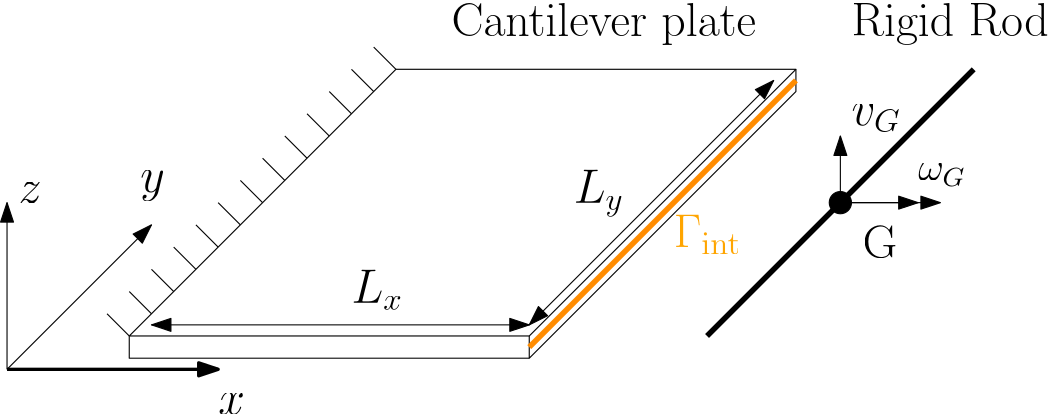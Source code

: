 <?xml version="1.0"?>
<!DOCTYPE ipe SYSTEM "ipe.dtd">
<ipe version="70206" creator="Ipe 7.2.9">
<info created="D:20191209194241" modified="D:20191209200011"/>
<preamble>\usepackage{amsmath,amssymb,amsthm}</preamble>
<ipestyle name="basic">
<symbol name="arrow/arc(spx)">
<path stroke="sym-stroke" fill="sym-stroke" pen="sym-pen">
0 0 m
-1 0.333 l
-1 -0.333 l
h
</path>
</symbol>
<symbol name="arrow/farc(spx)">
<path stroke="sym-stroke" fill="white" pen="sym-pen">
0 0 m
-1 0.333 l
-1 -0.333 l
h
</path>
</symbol>
<symbol name="arrow/ptarc(spx)">
<path stroke="sym-stroke" fill="sym-stroke" pen="sym-pen">
0 0 m
-1 0.333 l
-0.8 0 l
-1 -0.333 l
h
</path>
</symbol>
<symbol name="arrow/fptarc(spx)">
<path stroke="sym-stroke" fill="white" pen="sym-pen">
0 0 m
-1 0.333 l
-0.8 0 l
-1 -0.333 l
h
</path>
</symbol>
<symbol name="mark/circle(sx)" transformations="translations">
<path fill="sym-stroke">
0.6 0 0 0.6 0 0 e
0.4 0 0 0.4 0 0 e
</path>
</symbol>
<symbol name="mark/disk(sx)" transformations="translations">
<path fill="sym-stroke">
0.6 0 0 0.6 0 0 e
</path>
</symbol>
<symbol name="mark/fdisk(sfx)" transformations="translations">
<group>
<path fill="sym-fill">
0.5 0 0 0.5 0 0 e
</path>
<path fill="sym-stroke" fillrule="eofill">
0.6 0 0 0.6 0 0 e
0.4 0 0 0.4 0 0 e
</path>
</group>
</symbol>
<symbol name="mark/box(sx)" transformations="translations">
<path fill="sym-stroke" fillrule="eofill">
-0.6 -0.6 m
0.6 -0.6 l
0.6 0.6 l
-0.6 0.6 l
h
-0.4 -0.4 m
0.4 -0.4 l
0.4 0.4 l
-0.4 0.4 l
h
</path>
</symbol>
<symbol name="mark/square(sx)" transformations="translations">
<path fill="sym-stroke">
-0.6 -0.6 m
0.6 -0.6 l
0.6 0.6 l
-0.6 0.6 l
h
</path>
</symbol>
<symbol name="mark/fsquare(sfx)" transformations="translations">
<group>
<path fill="sym-fill">
-0.5 -0.5 m
0.5 -0.5 l
0.5 0.5 l
-0.5 0.5 l
h
</path>
<path fill="sym-stroke" fillrule="eofill">
-0.6 -0.6 m
0.6 -0.6 l
0.6 0.6 l
-0.6 0.6 l
h
-0.4 -0.4 m
0.4 -0.4 l
0.4 0.4 l
-0.4 0.4 l
h
</path>
</group>
</symbol>
<symbol name="mark/cross(sx)" transformations="translations">
<group>
<path fill="sym-stroke">
-0.43 -0.57 m
0.57 0.43 l
0.43 0.57 l
-0.57 -0.43 l
h
</path>
<path fill="sym-stroke">
-0.43 0.57 m
0.57 -0.43 l
0.43 -0.57 l
-0.57 0.43 l
h
</path>
</group>
</symbol>
<symbol name="arrow/fnormal(spx)">
<path stroke="sym-stroke" fill="white" pen="sym-pen">
0 0 m
-1 0.333 l
-1 -0.333 l
h
</path>
</symbol>
<symbol name="arrow/pointed(spx)">
<path stroke="sym-stroke" fill="sym-stroke" pen="sym-pen">
0 0 m
-1 0.333 l
-0.8 0 l
-1 -0.333 l
h
</path>
</symbol>
<symbol name="arrow/fpointed(spx)">
<path stroke="sym-stroke" fill="white" pen="sym-pen">
0 0 m
-1 0.333 l
-0.8 0 l
-1 -0.333 l
h
</path>
</symbol>
<symbol name="arrow/linear(spx)">
<path stroke="sym-stroke" pen="sym-pen">
-1 0.333 m
0 0 l
-1 -0.333 l
</path>
</symbol>
<symbol name="arrow/fdouble(spx)">
<path stroke="sym-stroke" fill="white" pen="sym-pen">
0 0 m
-1 0.333 l
-1 -0.333 l
h
-1 0 m
-2 0.333 l
-2 -0.333 l
h
</path>
</symbol>
<symbol name="arrow/double(spx)">
<path stroke="sym-stroke" fill="sym-stroke" pen="sym-pen">
0 0 m
-1 0.333 l
-1 -0.333 l
h
-1 0 m
-2 0.333 l
-2 -0.333 l
h
</path>
</symbol>
<pen name="heavier" value="0.8"/>
<pen name="fat" value="1.2"/>
<pen name="ultrafat" value="2"/>
<symbolsize name="large" value="5"/>
<symbolsize name="small" value="2"/>
<symbolsize name="tiny" value="1.1"/>
<arrowsize name="large" value="10"/>
<arrowsize name="small" value="5"/>
<arrowsize name="tiny" value="3"/>
<color name="red" value="1 0 0"/>
<color name="green" value="0 1 0"/>
<color name="blue" value="0 0 1"/>
<color name="yellow" value="1 1 0"/>
<color name="orange" value="1 0.647 0"/>
<color name="gold" value="1 0.843 0"/>
<color name="purple" value="0.627 0.125 0.941"/>
<color name="gray" value="0.745"/>
<color name="brown" value="0.647 0.165 0.165"/>
<color name="navy" value="0 0 0.502"/>
<color name="pink" value="1 0.753 0.796"/>
<color name="seagreen" value="0.18 0.545 0.341"/>
<color name="turquoise" value="0.251 0.878 0.816"/>
<color name="violet" value="0.933 0.51 0.933"/>
<color name="darkblue" value="0 0 0.545"/>
<color name="darkcyan" value="0 0.545 0.545"/>
<color name="darkgray" value="0.663"/>
<color name="darkgreen" value="0 0.392 0"/>
<color name="darkmagenta" value="0.545 0 0.545"/>
<color name="darkorange" value="1 0.549 0"/>
<color name="darkred" value="0.545 0 0"/>
<color name="lightblue" value="0.678 0.847 0.902"/>
<color name="lightcyan" value="0.878 1 1"/>
<color name="lightgray" value="0.827"/>
<color name="lightgreen" value="0.565 0.933 0.565"/>
<color name="lightyellow" value="1 1 0.878"/>
<dashstyle name="dashed" value="[4] 0"/>
<dashstyle name="dotted" value="[1 3] 0"/>
<dashstyle name="dash dotted" value="[4 2 1 2] 0"/>
<dashstyle name="dash dot dotted" value="[4 2 1 2 1 2] 0"/>
<textsize name="large" value="\large"/>
<textsize name="Large" value="\Large"/>
<textsize name="LARGE" value="\LARGE"/>
<textsize name="huge" value="\huge"/>
<textsize name="Huge" value="\Huge"/>
<textsize name="small" value="\small"/>
<textsize name="footnote" value="\footnotesize"/>
<textsize name="tiny" value="\tiny"/>
<textstyle name="center" begin="\begin{center}" end="\end{center}"/>
<textstyle name="itemize" begin="\begin{itemize}" end="\end{itemize}"/>
<textstyle name="item" begin="\begin{itemize}\item{}" end="\end{itemize}"/>
<gridsize name="4 pts" value="4"/>
<gridsize name="8 pts (~3 mm)" value="8"/>
<gridsize name="16 pts (~6 mm)" value="16"/>
<gridsize name="32 pts (~12 mm)" value="32"/>
<gridsize name="10 pts (~3.5 mm)" value="10"/>
<gridsize name="20 pts (~7 mm)" value="20"/>
<gridsize name="14 pts (~5 mm)" value="14"/>
<gridsize name="28 pts (~10 mm)" value="28"/>
<gridsize name="56 pts (~20 mm)" value="56"/>
<anglesize name="90 deg" value="90"/>
<anglesize name="60 deg" value="60"/>
<anglesize name="45 deg" value="45"/>
<anglesize name="30 deg" value="30"/>
<anglesize name="22.5 deg" value="22.5"/>
<opacity name="10%" value="0.1"/>
<opacity name="30%" value="0.3"/>
<opacity name="50%" value="0.5"/>
<opacity name="75%" value="0.75"/>
<tiling name="falling" angle="-60" step="4" width="1"/>
<tiling name="rising" angle="30" step="4" width="1"/>
</ipestyle>
<page>
<layer name="alpha"/>
<view layers="alpha" active="alpha"/>
<path layer="alpha" stroke="black">
48 464 m
144 560 l
288 560 l
192 464 l
48 464 l
</path>
<path stroke="black">
48 464 m
40 472 l
40 472 l
</path>
<path stroke="black">
56 472 m
48 480 l
</path>
<path stroke="black">
64 480 m
56 488 l
</path>
<path stroke="black">
72 488 m
64 496 l
</path>
<path stroke="black">
80 496 m
72 504 l
</path>
<path stroke="black">
88 504 m
80 512 l
</path>
<path stroke="black">
96 512 m
88 520 l
</path>
<path stroke="black">
104 520 m
96 528 l
</path>
<path stroke="black">
112 528 m
104 536 l
</path>
<path stroke="black">
120 536 m
112 544 l
</path>
<path stroke="black">
128 544 m
120 552 l
</path>
<path stroke="black">
136 552 m
128 560 l
</path>
<path stroke="black">
144 560 m
136 568 l
</path>
<path matrix="1 0 0 1 -80 0" stroke="black" pen="ultrafat">
336 464 m
432 560 l
</path>
<path stroke="black" pen="fat" arrow="normal/normal">
4 452 m
80 452 l
</path>
<path stroke="black" arrow="normal/normal">
4 452 m
56 504 l
</path>
<text matrix="1 0 0 1 -4 8" transformations="translations" pos="84 428" stroke="black" type="label" width="9.579" height="7.412" depth="0" valign="baseline" size="LARGE" style="math">x</text>
<text matrix="1 0 0 1 -36 -4" transformations="translations" pos="200 576" stroke="black" type="label" width="109.686" height="11.954" depth="3.35" valign="baseline" size="LARGE">Cantilever plate</text>
<path stroke="black" fill="black">
4 0 0 4 304 512 e
</path>
<text matrix="1 0 0 1 4 -12" transformations="translations" pos="308 504" stroke="black" type="label" width="12.503" height="11.761" depth="0" valign="baseline" size="LARGE">G</text>
<path stroke="black" arrow="normal/normal">
304 512 m
304 536 l
</path>
<text matrix="1 0 0 1 -4 -4" transformations="translations" pos="312 544" stroke="black" type="label" width="17.881" height="7.415" depth="2.58" valign="baseline" size="LARGE" style="math">v_G</text>
<path stroke="black" arrow="normal/normal">
304 512 m
332 512 l
</path>
<path stroke="black" arrow="normal/normal">
304 512 m
340 512 l
</path>
<text matrix="1 0 0 1 -28 8" transformations="translations" pos="360 512" stroke="black" type="label" width="17.078" height="6.179" depth="2.15" valign="baseline" size="Large" style="math">\omega_G</text>
<text matrix="1 0 0 1 -32 0" transformations="translations" pos="340 572" stroke="black" type="label" width="71.051" height="11.954" depth="3.35" valign="baseline" size="LARGE">Rigid Rod</text>
<text transformations="translations" pos="52 516" stroke="black" type="label" width="8.837" height="7.41" depth="3.35" valign="baseline" size="LARGE" style="math">y</text>
<path stroke="black" arrow="normal/normal">
4 452 m
4 512 l
</path>
<text matrix="1 0 0 1 -8 0" transformations="translations" pos="16 512" stroke="black" type="label" width="8.598" height="7.412" depth="0" valign="baseline" size="LARGE" style="math">z</text>
<path stroke="black" arrow="normal/normal" rarrow="normal/normal">
56 468 m
192 468 l
</path>
<path stroke="black" arrow="normal/normal" rarrow="normal/normal">
192 468 m
280 556 l
</path>
<text matrix="1 0 0 1 0 -8" transformations="translations" pos="128 484" stroke="black" type="label" width="18.619" height="11.766" depth="2.58" valign="baseline" size="LARGE" style="math">L_x</text>
<text matrix="1 0 0 1 -12 0" transformations="translations" pos="220 512" stroke="black" type="label" width="18.104" height="11.761" depth="4.91" valign="baseline" size="LARGE" style="math">L_y</text>
<path stroke="black">
288 560 m
288 552 l
192 456 l
192 464 l
192 464 l
</path>
<path stroke="black">
192 456 m
48 456 l
48 464 l
</path>
<path stroke="darkorange" pen="ultrafat">
192 460 m
288 556 l
</path>
<text transformations="translations" pos="244 496" stroke="darkorange" type="label" width="24.396" height="11.764" depth="2.58" valign="baseline" size="LARGE" style="math">\textcolor{orange}{\Gamma_{\text{int}}}</text>
</page>
</ipe>
